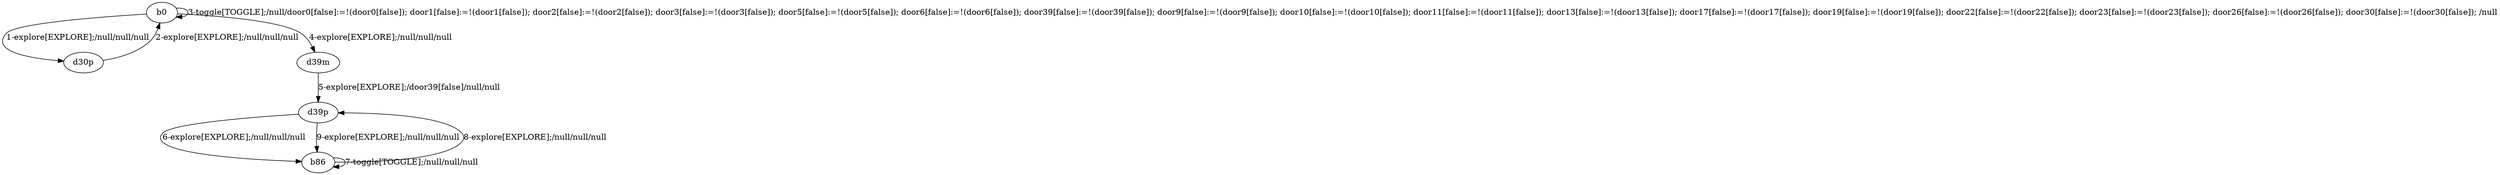 # Total number of goals covered by this test: 1
# b86 --> b86

digraph g {
"b0" -> "d30p" [label = "1-explore[EXPLORE];/null/null/null"];
"d30p" -> "b0" [label = "2-explore[EXPLORE];/null/null/null"];
"b0" -> "b0" [label = "3-toggle[TOGGLE];/null/door0[false]:=!(door0[false]); door1[false]:=!(door1[false]); door2[false]:=!(door2[false]); door3[false]:=!(door3[false]); door5[false]:=!(door5[false]); door6[false]:=!(door6[false]); door39[false]:=!(door39[false]); door9[false]:=!(door9[false]); door10[false]:=!(door10[false]); door11[false]:=!(door11[false]); door13[false]:=!(door13[false]); door17[false]:=!(door17[false]); door19[false]:=!(door19[false]); door22[false]:=!(door22[false]); door23[false]:=!(door23[false]); door26[false]:=!(door26[false]); door30[false]:=!(door30[false]); /null"];
"b0" -> "d39m" [label = "4-explore[EXPLORE];/null/null/null"];
"d39m" -> "d39p" [label = "5-explore[EXPLORE];/door39[false]/null/null"];
"d39p" -> "b86" [label = "6-explore[EXPLORE];/null/null/null"];
"b86" -> "b86" [label = "7-toggle[TOGGLE];/null/null/null"];
"b86" -> "d39p" [label = "8-explore[EXPLORE];/null/null/null"];
"d39p" -> "b86" [label = "9-explore[EXPLORE];/null/null/null"];
}